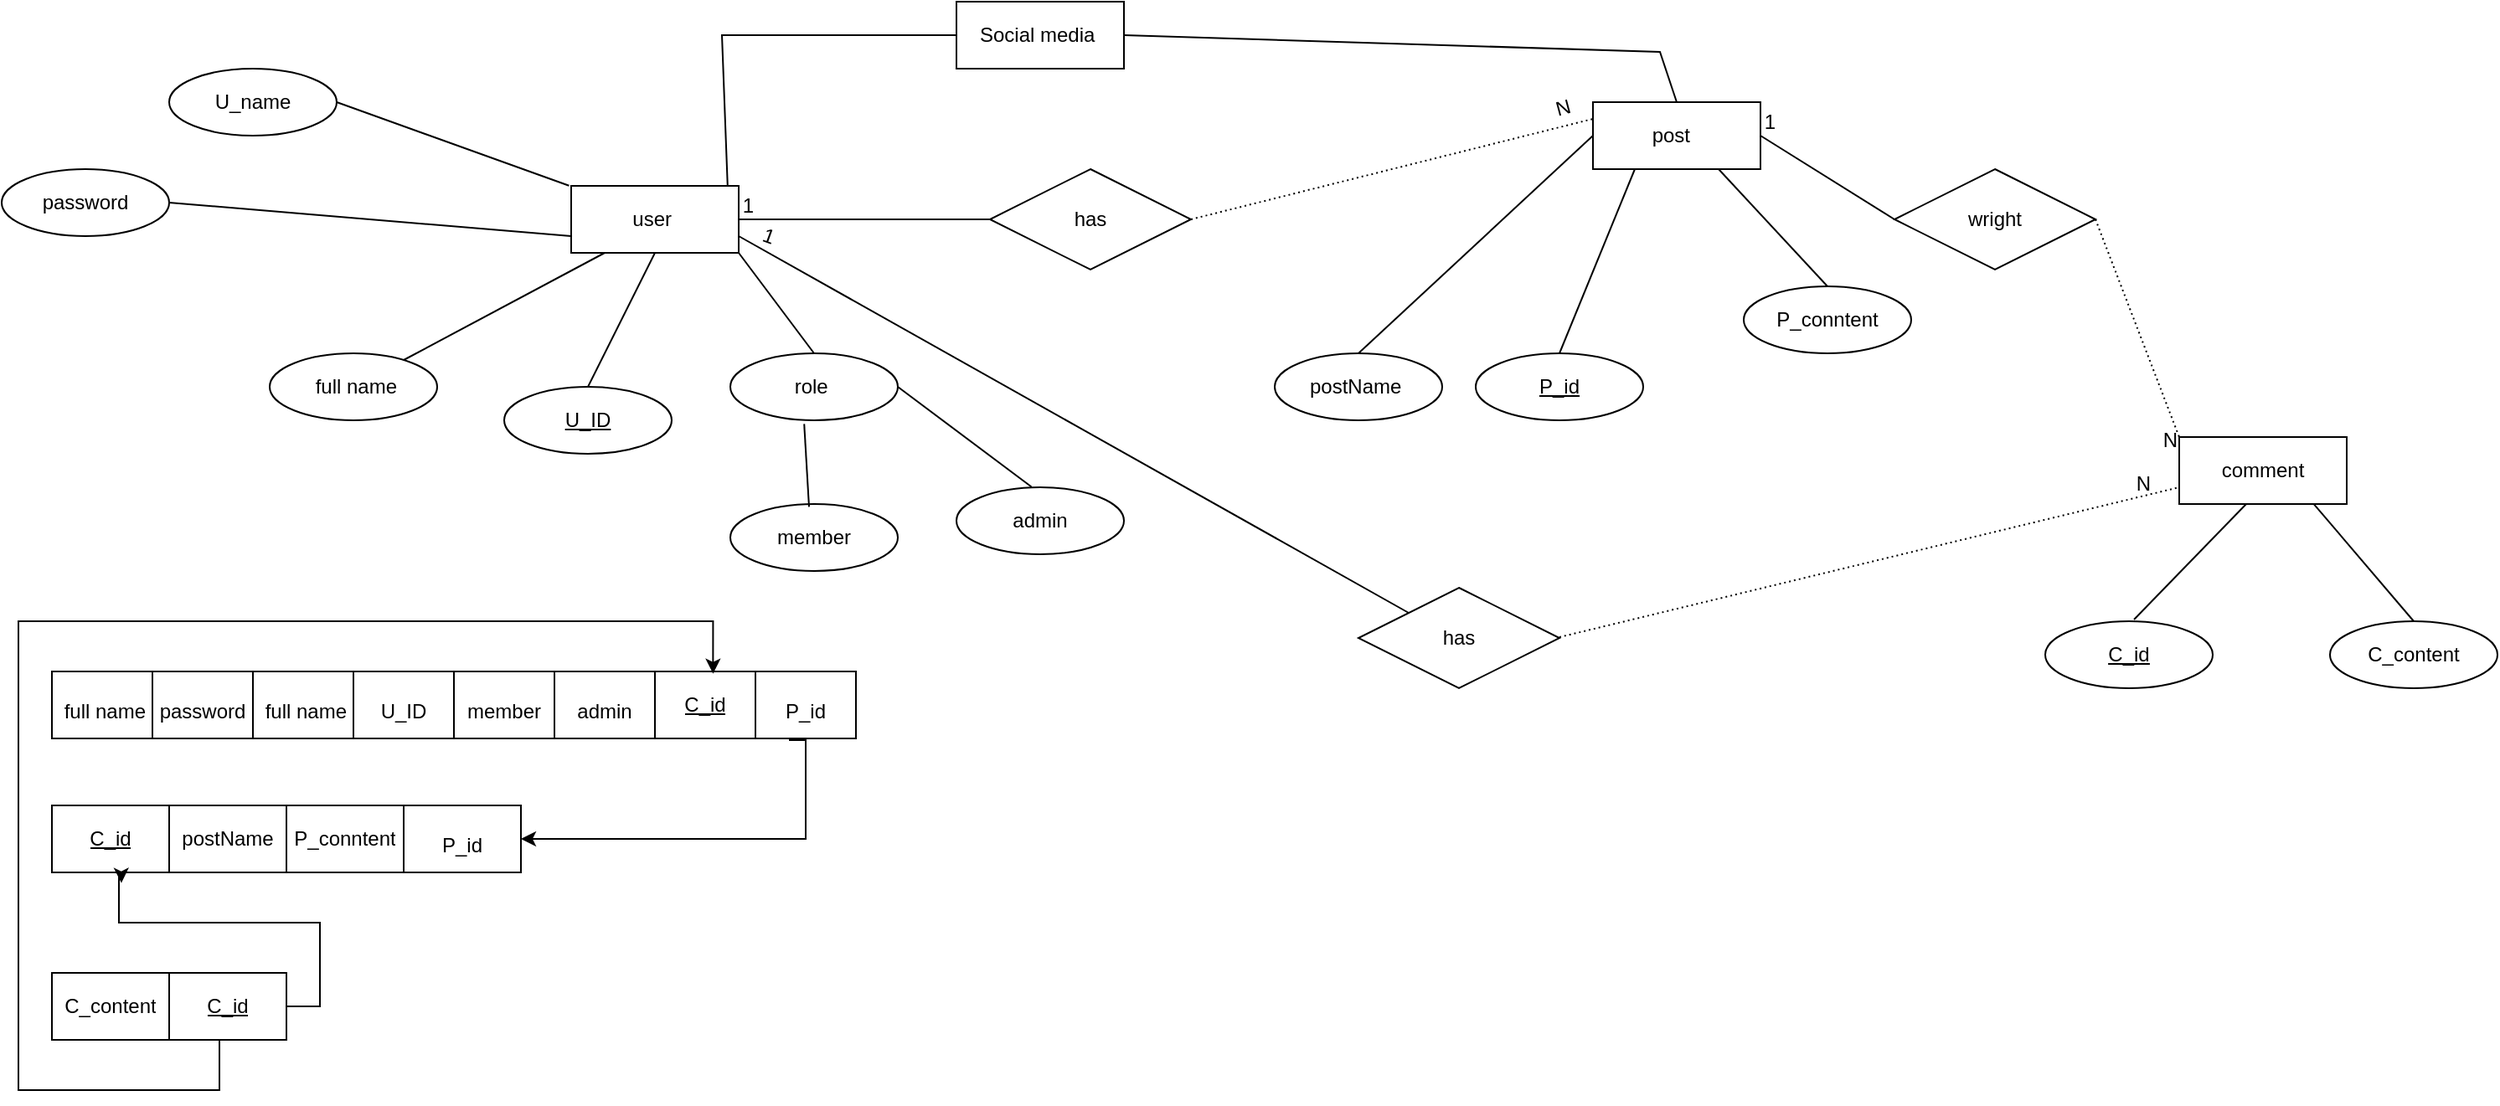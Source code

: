 <mxfile version="21.3.8" type="device">
  <diagram name="Page-1" id="gqL_k_n_ioXtpcnPL3fc">
    <mxGraphModel dx="2317" dy="737" grid="1" gridSize="10" guides="1" tooltips="1" connect="1" arrows="1" fold="1" page="1" pageScale="1" pageWidth="850" pageHeight="1100" math="0" shadow="0">
      <root>
        <mxCell id="0" />
        <mxCell id="1" parent="0" />
        <mxCell id="K68s5bXBRGEPoENQaCDu-1" value="role&amp;nbsp;" style="ellipse;whiteSpace=wrap;html=1;align=center;" parent="1" vertex="1">
          <mxGeometry x="-395" y="230" width="100" height="40" as="geometry" />
        </mxCell>
        <mxCell id="K68s5bXBRGEPoENQaCDu-2" value="Social media&amp;nbsp;" style="whiteSpace=wrap;html=1;align=center;" parent="1" vertex="1">
          <mxGeometry x="-260" y="20" width="100" height="40" as="geometry" />
        </mxCell>
        <mxCell id="K68s5bXBRGEPoENQaCDu-3" value="U_ID" style="ellipse;whiteSpace=wrap;html=1;align=center;fontStyle=4;" parent="1" vertex="1">
          <mxGeometry x="-530" y="250" width="100" height="40" as="geometry" />
        </mxCell>
        <mxCell id="K68s5bXBRGEPoENQaCDu-4" value="&amp;nbsp;full name" style="ellipse;whiteSpace=wrap;html=1;align=center;" parent="1" vertex="1">
          <mxGeometry x="-670" y="230" width="100" height="40" as="geometry" />
        </mxCell>
        <mxCell id="K68s5bXBRGEPoENQaCDu-5" value="password" style="ellipse;whiteSpace=wrap;html=1;align=center;" parent="1" vertex="1">
          <mxGeometry x="-830" y="120" width="100" height="40" as="geometry" />
        </mxCell>
        <mxCell id="K68s5bXBRGEPoENQaCDu-6" value="U_name" style="ellipse;whiteSpace=wrap;html=1;align=center;" parent="1" vertex="1">
          <mxGeometry x="-730" y="60" width="100" height="40" as="geometry" />
        </mxCell>
        <mxCell id="K68s5bXBRGEPoENQaCDu-17" value="user&amp;nbsp;" style="whiteSpace=wrap;html=1;align=center;" parent="1" vertex="1">
          <mxGeometry x="-490" y="130" width="100" height="40" as="geometry" />
        </mxCell>
        <mxCell id="K68s5bXBRGEPoENQaCDu-18" value="post&amp;nbsp;&amp;nbsp;" style="whiteSpace=wrap;html=1;align=center;" parent="1" vertex="1">
          <mxGeometry x="120" y="80" width="100" height="40" as="geometry" />
        </mxCell>
        <mxCell id="K68s5bXBRGEPoENQaCDu-26" value="postName&amp;nbsp;" style="ellipse;whiteSpace=wrap;html=1;align=center;" parent="1" vertex="1">
          <mxGeometry x="-70" y="230" width="100" height="40" as="geometry" />
        </mxCell>
        <mxCell id="K68s5bXBRGEPoENQaCDu-27" value="P_id" style="ellipse;whiteSpace=wrap;html=1;align=center;fontStyle=4;" parent="1" vertex="1">
          <mxGeometry x="50" y="230" width="100" height="40" as="geometry" />
        </mxCell>
        <mxCell id="K68s5bXBRGEPoENQaCDu-28" value="P_conntent" style="ellipse;whiteSpace=wrap;html=1;align=center;" parent="1" vertex="1">
          <mxGeometry x="210" y="190" width="100" height="40" as="geometry" />
        </mxCell>
        <mxCell id="K68s5bXBRGEPoENQaCDu-41" value="&lt;u&gt;C_id&lt;/u&gt;" style="ellipse;whiteSpace=wrap;html=1;align=center;fontStyle=4;" parent="1" vertex="1">
          <mxGeometry x="390" y="390" width="100" height="40" as="geometry" />
        </mxCell>
        <mxCell id="K68s5bXBRGEPoENQaCDu-42" value="C_content" style="ellipse;whiteSpace=wrap;html=1;align=center;" parent="1" vertex="1">
          <mxGeometry x="560" y="390" width="100" height="40" as="geometry" />
        </mxCell>
        <mxCell id="bWqxe8-dH5cdYYDnPD79-1" value="" style="endArrow=none;html=1;rounded=0;entryX=0.5;entryY=1;entryDx=0;entryDy=0;" parent="1" edge="1">
          <mxGeometry width="50" height="50" relative="1" as="geometry">
            <mxPoint x="443" y="389" as="sourcePoint" />
            <mxPoint x="510" y="320" as="targetPoint" />
          </mxGeometry>
        </mxCell>
        <mxCell id="bWqxe8-dH5cdYYDnPD79-2" value="" style="endArrow=none;html=1;rounded=0;entryX=1;entryY=1;entryDx=0;entryDy=0;exitX=0.5;exitY=0;exitDx=0;exitDy=0;" parent="1" source="K68s5bXBRGEPoENQaCDu-42" edge="1">
          <mxGeometry width="50" height="50" relative="1" as="geometry">
            <mxPoint x="450" y="390" as="sourcePoint" />
            <mxPoint x="545.355" y="314.142" as="targetPoint" />
          </mxGeometry>
        </mxCell>
        <mxCell id="bWqxe8-dH5cdYYDnPD79-3" value="" style="endArrow=none;html=1;rounded=0;entryX=0.75;entryY=1;entryDx=0;entryDy=0;exitX=0.5;exitY=0;exitDx=0;exitDy=0;" parent="1" source="K68s5bXBRGEPoENQaCDu-28" target="K68s5bXBRGEPoENQaCDu-18" edge="1">
          <mxGeometry width="50" height="50" relative="1" as="geometry">
            <mxPoint x="250" y="220" as="sourcePoint" />
            <mxPoint x="300" y="170" as="targetPoint" />
          </mxGeometry>
        </mxCell>
        <mxCell id="bWqxe8-dH5cdYYDnPD79-4" value="" style="endArrow=none;html=1;rounded=0;entryX=0.25;entryY=1;entryDx=0;entryDy=0;exitX=0.5;exitY=0;exitDx=0;exitDy=0;" parent="1" source="K68s5bXBRGEPoENQaCDu-27" target="K68s5bXBRGEPoENQaCDu-18" edge="1">
          <mxGeometry width="50" height="50" relative="1" as="geometry">
            <mxPoint x="200" y="240" as="sourcePoint" />
            <mxPoint x="250" y="190" as="targetPoint" />
          </mxGeometry>
        </mxCell>
        <mxCell id="bWqxe8-dH5cdYYDnPD79-8" value="" style="endArrow=none;html=1;rounded=0;exitX=0.5;exitY=0;exitDx=0;exitDy=0;entryX=0;entryY=0.5;entryDx=0;entryDy=0;" parent="1" source="K68s5bXBRGEPoENQaCDu-26" target="K68s5bXBRGEPoENQaCDu-18" edge="1">
          <mxGeometry width="50" height="50" relative="1" as="geometry">
            <mxPoint x="200" y="250" as="sourcePoint" />
            <mxPoint x="250" y="200" as="targetPoint" />
          </mxGeometry>
        </mxCell>
        <mxCell id="bWqxe8-dH5cdYYDnPD79-9" value="" style="endArrow=none;html=1;rounded=0;entryX=-0.013;entryY=-0.003;entryDx=0;entryDy=0;exitX=1;exitY=0.5;exitDx=0;exitDy=0;entryPerimeter=0;" parent="1" source="K68s5bXBRGEPoENQaCDu-6" target="K68s5bXBRGEPoENQaCDu-17" edge="1">
          <mxGeometry width="50" height="50" relative="1" as="geometry">
            <mxPoint x="-560" y="240" as="sourcePoint" />
            <mxPoint x="-510" y="190" as="targetPoint" />
          </mxGeometry>
        </mxCell>
        <mxCell id="bWqxe8-dH5cdYYDnPD79-10" value="" style="endArrow=none;html=1;rounded=0;exitX=1;exitY=0.5;exitDx=0;exitDy=0;entryX=0;entryY=0.75;entryDx=0;entryDy=0;" parent="1" source="K68s5bXBRGEPoENQaCDu-5" target="K68s5bXBRGEPoENQaCDu-17" edge="1">
          <mxGeometry width="50" height="50" relative="1" as="geometry">
            <mxPoint x="-520" y="220" as="sourcePoint" />
            <mxPoint x="-470" y="170" as="targetPoint" />
          </mxGeometry>
        </mxCell>
        <mxCell id="bWqxe8-dH5cdYYDnPD79-11" value="" style="endArrow=none;html=1;rounded=0;" parent="1" source="K68s5bXBRGEPoENQaCDu-4" edge="1">
          <mxGeometry width="50" height="50" relative="1" as="geometry">
            <mxPoint x="-520" y="220" as="sourcePoint" />
            <mxPoint x="-470" y="170" as="targetPoint" />
          </mxGeometry>
        </mxCell>
        <mxCell id="bWqxe8-dH5cdYYDnPD79-12" value="" style="endArrow=none;html=1;rounded=0;entryX=0.5;entryY=1;entryDx=0;entryDy=0;exitX=0.5;exitY=0;exitDx=0;exitDy=0;" parent="1" source="K68s5bXBRGEPoENQaCDu-3" target="K68s5bXBRGEPoENQaCDu-17" edge="1">
          <mxGeometry width="50" height="50" relative="1" as="geometry">
            <mxPoint x="-520" y="270" as="sourcePoint" />
            <mxPoint x="-470" y="220" as="targetPoint" />
          </mxGeometry>
        </mxCell>
        <mxCell id="bWqxe8-dH5cdYYDnPD79-13" value="" style="endArrow=none;html=1;rounded=0;dashed=1;dashPattern=1 2;exitX=1;exitY=0.5;exitDx=0;exitDy=0;entryX=0;entryY=0;entryDx=0;entryDy=0;" parent="1" source="bWqxe8-dH5cdYYDnPD79-25" target="FwuXOQPDWZtJsFWX8OQS-28" edge="1">
          <mxGeometry relative="1" as="geometry">
            <mxPoint x="400" y="180" as="sourcePoint" />
            <mxPoint x="490" y="240" as="targetPoint" />
          </mxGeometry>
        </mxCell>
        <mxCell id="bWqxe8-dH5cdYYDnPD79-15" value="" style="endArrow=none;html=1;rounded=0;exitX=1;exitY=1;exitDx=0;exitDy=0;entryX=0.5;entryY=0;entryDx=0;entryDy=0;" parent="1" source="K68s5bXBRGEPoENQaCDu-17" target="K68s5bXBRGEPoENQaCDu-1" edge="1">
          <mxGeometry relative="1" as="geometry">
            <mxPoint x="-430" y="210" as="sourcePoint" />
            <mxPoint x="-270" y="210" as="targetPoint" />
          </mxGeometry>
        </mxCell>
        <mxCell id="bWqxe8-dH5cdYYDnPD79-17" value="" style="endArrow=none;html=1;rounded=0;exitX=0.934;exitY=0.006;exitDx=0;exitDy=0;exitPerimeter=0;entryX=0;entryY=0.5;entryDx=0;entryDy=0;" parent="1" source="K68s5bXBRGEPoENQaCDu-17" target="K68s5bXBRGEPoENQaCDu-2" edge="1">
          <mxGeometry relative="1" as="geometry">
            <mxPoint x="-280" y="210" as="sourcePoint" />
            <mxPoint x="-120" y="210" as="targetPoint" />
            <Array as="points">
              <mxPoint x="-400" y="40" />
            </Array>
          </mxGeometry>
        </mxCell>
        <mxCell id="bWqxe8-dH5cdYYDnPD79-19" value="" style="endArrow=none;html=1;rounded=0;exitX=1;exitY=0.5;exitDx=0;exitDy=0;entryX=0.5;entryY=0;entryDx=0;entryDy=0;" parent="1" source="K68s5bXBRGEPoENQaCDu-2" target="K68s5bXBRGEPoENQaCDu-18" edge="1">
          <mxGeometry relative="1" as="geometry">
            <mxPoint x="-280" y="210" as="sourcePoint" />
            <mxPoint x="-120" y="210" as="targetPoint" />
            <Array as="points">
              <mxPoint x="160" y="50" />
            </Array>
          </mxGeometry>
        </mxCell>
        <mxCell id="bWqxe8-dH5cdYYDnPD79-20" value="admin" style="ellipse;whiteSpace=wrap;html=1;align=center;" parent="1" vertex="1">
          <mxGeometry x="-260" y="310" width="100" height="40" as="geometry" />
        </mxCell>
        <mxCell id="bWqxe8-dH5cdYYDnPD79-21" value="member" style="ellipse;whiteSpace=wrap;html=1;align=center;" parent="1" vertex="1">
          <mxGeometry x="-395" y="320" width="100" height="40" as="geometry" />
        </mxCell>
        <mxCell id="bWqxe8-dH5cdYYDnPD79-22" value="" style="endArrow=none;html=1;rounded=0;exitX=1;exitY=0.5;exitDx=0;exitDy=0;entryX=0.448;entryY=-0.006;entryDx=0;entryDy=0;entryPerimeter=0;" parent="1" source="K68s5bXBRGEPoENQaCDu-1" target="bWqxe8-dH5cdYYDnPD79-20" edge="1">
          <mxGeometry relative="1" as="geometry">
            <mxPoint x="-340" y="290" as="sourcePoint" />
            <mxPoint x="-180" y="290" as="targetPoint" />
          </mxGeometry>
        </mxCell>
        <mxCell id="bWqxe8-dH5cdYYDnPD79-23" value="" style="endArrow=none;html=1;rounded=0;exitX=0.441;exitY=1.054;exitDx=0;exitDy=0;exitPerimeter=0;entryX=0.47;entryY=0.042;entryDx=0;entryDy=0;entryPerimeter=0;" parent="1" source="K68s5bXBRGEPoENQaCDu-1" target="bWqxe8-dH5cdYYDnPD79-21" edge="1">
          <mxGeometry relative="1" as="geometry">
            <mxPoint x="-340" y="290" as="sourcePoint" />
            <mxPoint x="-180" y="290" as="targetPoint" />
          </mxGeometry>
        </mxCell>
        <mxCell id="bWqxe8-dH5cdYYDnPD79-25" value="wright" style="shape=rhombus;perimeter=rhombusPerimeter;whiteSpace=wrap;html=1;align=center;" parent="1" vertex="1">
          <mxGeometry x="300" y="120" width="120" height="60" as="geometry" />
        </mxCell>
        <mxCell id="bWqxe8-dH5cdYYDnPD79-27" value="" style="endArrow=none;html=1;rounded=0;exitX=1;exitY=0.5;exitDx=0;exitDy=0;entryX=0;entryY=0.5;entryDx=0;entryDy=0;" parent="1" source="K68s5bXBRGEPoENQaCDu-18" target="bWqxe8-dH5cdYYDnPD79-25" edge="1">
          <mxGeometry relative="1" as="geometry">
            <mxPoint x="240" y="170" as="sourcePoint" />
            <mxPoint x="400" y="170" as="targetPoint" />
          </mxGeometry>
        </mxCell>
        <mxCell id="bWqxe8-dH5cdYYDnPD79-36" value="N" style="resizable=0;html=1;whiteSpace=wrap;align=right;verticalAlign=bottom;" parent="1" connectable="0" vertex="1">
          <mxGeometry x="470" y="290" as="geometry" />
        </mxCell>
        <mxCell id="bWqxe8-dH5cdYYDnPD79-37" value="1" style="resizable=0;html=1;whiteSpace=wrap;align=right;verticalAlign=bottom;" parent="1" connectable="0" vertex="1">
          <mxGeometry x="230" y="100" as="geometry" />
        </mxCell>
        <mxCell id="bWqxe8-dH5cdYYDnPD79-38" value="has" style="shape=rhombus;perimeter=rhombusPerimeter;whiteSpace=wrap;html=1;align=center;" parent="1" vertex="1">
          <mxGeometry x="-240" y="120" width="120" height="60" as="geometry" />
        </mxCell>
        <mxCell id="bWqxe8-dH5cdYYDnPD79-39" value="" style="endArrow=none;html=1;rounded=0;exitX=1;exitY=0.5;exitDx=0;exitDy=0;entryX=0;entryY=0.5;entryDx=0;entryDy=0;" parent="1" source="K68s5bXBRGEPoENQaCDu-17" target="bWqxe8-dH5cdYYDnPD79-38" edge="1">
          <mxGeometry relative="1" as="geometry">
            <mxPoint x="-190" y="180" as="sourcePoint" />
            <mxPoint x="-30" y="180" as="targetPoint" />
          </mxGeometry>
        </mxCell>
        <mxCell id="bWqxe8-dH5cdYYDnPD79-40" value="" style="endArrow=none;html=1;rounded=0;dashed=1;dashPattern=1 2;entryX=0;entryY=0.25;entryDx=0;entryDy=0;exitX=1;exitY=0.5;exitDx=0;exitDy=0;" parent="1" source="bWqxe8-dH5cdYYDnPD79-38" target="K68s5bXBRGEPoENQaCDu-18" edge="1">
          <mxGeometry relative="1" as="geometry">
            <mxPoint x="-190" y="180" as="sourcePoint" />
            <mxPoint x="-30" y="180" as="targetPoint" />
          </mxGeometry>
        </mxCell>
        <mxCell id="bWqxe8-dH5cdYYDnPD79-41" value="N" style="resizable=0;html=1;whiteSpace=wrap;align=right;verticalAlign=bottom;rotation=-15;" parent="bWqxe8-dH5cdYYDnPD79-40" connectable="0" vertex="1">
          <mxGeometry x="1" relative="1" as="geometry">
            <mxPoint x="-10" as="offset" />
          </mxGeometry>
        </mxCell>
        <mxCell id="bWqxe8-dH5cdYYDnPD79-43" value="1" style="resizable=0;html=1;whiteSpace=wrap;align=right;verticalAlign=bottom;" parent="1" connectable="0" vertex="1">
          <mxGeometry x="-380" y="150" as="geometry" />
        </mxCell>
        <mxCell id="bWqxe8-dH5cdYYDnPD79-44" value="has" style="shape=rhombus;perimeter=rhombusPerimeter;whiteSpace=wrap;html=1;align=center;" parent="1" vertex="1">
          <mxGeometry x="-20" y="370" width="120" height="60" as="geometry" />
        </mxCell>
        <mxCell id="bWqxe8-dH5cdYYDnPD79-45" value="" style="endArrow=none;html=1;rounded=0;dashed=1;dashPattern=1 2;entryX=0;entryY=0.75;entryDx=0;entryDy=0;" parent="1" target="FwuXOQPDWZtJsFWX8OQS-28" edge="1">
          <mxGeometry relative="1" as="geometry">
            <mxPoint x="100" y="399.5" as="sourcePoint" />
            <mxPoint x="420" y="320" as="targetPoint" />
          </mxGeometry>
        </mxCell>
        <mxCell id="bWqxe8-dH5cdYYDnPD79-46" value="N" style="resizable=0;html=1;whiteSpace=wrap;align=right;verticalAlign=bottom;" parent="bWqxe8-dH5cdYYDnPD79-45" connectable="0" vertex="1">
          <mxGeometry x="1" relative="1" as="geometry">
            <mxPoint x="-15" y="6" as="offset" />
          </mxGeometry>
        </mxCell>
        <mxCell id="bWqxe8-dH5cdYYDnPD79-47" value="" style="endArrow=none;html=1;rounded=0;entryX=0;entryY=0;entryDx=0;entryDy=0;exitX=1;exitY=0.75;exitDx=0;exitDy=0;" parent="1" source="K68s5bXBRGEPoENQaCDu-17" target="bWqxe8-dH5cdYYDnPD79-44" edge="1">
          <mxGeometry relative="1" as="geometry">
            <mxPoint x="-270" y="300" as="sourcePoint" />
            <mxPoint x="-110" y="300" as="targetPoint" />
          </mxGeometry>
        </mxCell>
        <mxCell id="bWqxe8-dH5cdYYDnPD79-48" value="1" style="resizable=0;html=1;whiteSpace=wrap;align=right;verticalAlign=bottom;rotation=20;" parent="1" connectable="0" vertex="1">
          <mxGeometry x="-370" y="170" as="geometry" />
        </mxCell>
        <mxCell id="FwuXOQPDWZtJsFWX8OQS-1" value="" style="shape=table;startSize=0;container=1;collapsible=0;childLayout=tableLayout;" vertex="1" parent="1">
          <mxGeometry x="-800" y="420" width="300" height="40" as="geometry" />
        </mxCell>
        <mxCell id="FwuXOQPDWZtJsFWX8OQS-2" value="" style="shape=tableRow;horizontal=0;startSize=0;swimlaneHead=0;swimlaneBody=0;strokeColor=inherit;top=0;left=0;bottom=0;right=0;collapsible=0;dropTarget=0;fillColor=none;points=[[0,0.5],[1,0.5]];portConstraint=eastwest;" vertex="1" parent="FwuXOQPDWZtJsFWX8OQS-1">
          <mxGeometry width="300" height="40" as="geometry" />
        </mxCell>
        <mxCell id="FwuXOQPDWZtJsFWX8OQS-3" value="&#xa;&amp;nbsp;full name&#xa;&#xa;" style="shape=partialRectangle;html=1;whiteSpace=wrap;connectable=0;strokeColor=inherit;overflow=hidden;fillColor=none;top=0;left=0;bottom=0;right=0;pointerEvents=1;" vertex="1" parent="FwuXOQPDWZtJsFWX8OQS-2">
          <mxGeometry width="60" height="40" as="geometry">
            <mxRectangle width="60" height="40" as="alternateBounds" />
          </mxGeometry>
        </mxCell>
        <mxCell id="FwuXOQPDWZtJsFWX8OQS-4" value="&#xa;password&#xa;&#xa;" style="shape=partialRectangle;html=1;whiteSpace=wrap;connectable=0;strokeColor=inherit;overflow=hidden;fillColor=none;top=0;left=0;bottom=0;right=0;pointerEvents=1;" vertex="1" parent="FwuXOQPDWZtJsFWX8OQS-2">
          <mxGeometry x="60" width="60" height="40" as="geometry">
            <mxRectangle width="60" height="40" as="alternateBounds" />
          </mxGeometry>
        </mxCell>
        <mxCell id="FwuXOQPDWZtJsFWX8OQS-5" value="&#xa;&amp;nbsp;full name&#xa;&#xa;" style="shape=partialRectangle;html=1;whiteSpace=wrap;connectable=0;strokeColor=inherit;overflow=hidden;fillColor=none;top=0;left=0;bottom=0;right=0;pointerEvents=1;" vertex="1" parent="FwuXOQPDWZtJsFWX8OQS-2">
          <mxGeometry x="120" width="60" height="40" as="geometry">
            <mxRectangle width="60" height="40" as="alternateBounds" />
          </mxGeometry>
        </mxCell>
        <mxCell id="FwuXOQPDWZtJsFWX8OQS-6" value="&#xa;U_ID&#xa;&#xa;" style="shape=partialRectangle;html=1;whiteSpace=wrap;connectable=0;strokeColor=inherit;overflow=hidden;fillColor=none;top=0;left=0;bottom=0;right=0;pointerEvents=1;" vertex="1" parent="FwuXOQPDWZtJsFWX8OQS-2">
          <mxGeometry x="180" width="60" height="40" as="geometry">
            <mxRectangle width="60" height="40" as="alternateBounds" />
          </mxGeometry>
        </mxCell>
        <mxCell id="FwuXOQPDWZtJsFWX8OQS-7" value="&lt;br&gt;member&lt;br&gt;&lt;br&gt;" style="shape=partialRectangle;html=1;whiteSpace=wrap;connectable=0;strokeColor=inherit;overflow=hidden;fillColor=none;top=0;left=0;bottom=0;right=0;pointerEvents=1;" vertex="1" parent="FwuXOQPDWZtJsFWX8OQS-2">
          <mxGeometry x="240" width="60" height="40" as="geometry">
            <mxRectangle width="60" height="40" as="alternateBounds" />
          </mxGeometry>
        </mxCell>
        <mxCell id="FwuXOQPDWZtJsFWX8OQS-15" value="" style="shape=table;startSize=0;container=1;collapsible=0;childLayout=tableLayout;" vertex="1" parent="1">
          <mxGeometry x="-500" y="420" width="60" height="40" as="geometry" />
        </mxCell>
        <mxCell id="FwuXOQPDWZtJsFWX8OQS-16" value="" style="shape=tableRow;horizontal=0;startSize=0;swimlaneHead=0;swimlaneBody=0;strokeColor=inherit;top=0;left=0;bottom=0;right=0;collapsible=0;dropTarget=0;fillColor=none;points=[[0,0.5],[1,0.5]];portConstraint=eastwest;" vertex="1" parent="FwuXOQPDWZtJsFWX8OQS-15">
          <mxGeometry width="60" height="40" as="geometry" />
        </mxCell>
        <mxCell id="FwuXOQPDWZtJsFWX8OQS-17" value="&#xa;admin&#xa;&#xa;" style="shape=partialRectangle;html=1;whiteSpace=wrap;connectable=0;strokeColor=inherit;overflow=hidden;fillColor=none;top=0;left=0;bottom=0;right=0;pointerEvents=1;" vertex="1" parent="FwuXOQPDWZtJsFWX8OQS-16">
          <mxGeometry width="60" height="40" as="geometry">
            <mxRectangle width="60" height="40" as="alternateBounds" />
          </mxGeometry>
        </mxCell>
        <mxCell id="FwuXOQPDWZtJsFWX8OQS-18" value="" style="shape=table;startSize=0;container=1;collapsible=0;childLayout=tableLayout;" vertex="1" parent="1">
          <mxGeometry x="-800" y="500" width="280" height="40" as="geometry" />
        </mxCell>
        <mxCell id="FwuXOQPDWZtJsFWX8OQS-19" value="" style="shape=tableRow;horizontal=0;startSize=0;swimlaneHead=0;swimlaneBody=0;strokeColor=inherit;top=0;left=0;bottom=0;right=0;collapsible=0;dropTarget=0;fillColor=none;points=[[0,0.5],[1,0.5]];portConstraint=eastwest;" vertex="1" parent="FwuXOQPDWZtJsFWX8OQS-18">
          <mxGeometry width="280" height="40" as="geometry" />
        </mxCell>
        <mxCell id="FwuXOQPDWZtJsFWX8OQS-33" value="&lt;u&gt;C_id&lt;/u&gt;" style="shape=partialRectangle;html=1;whiteSpace=wrap;connectable=0;strokeColor=inherit;overflow=hidden;fillColor=none;top=0;left=0;bottom=0;right=0;pointerEvents=1;" vertex="1" parent="FwuXOQPDWZtJsFWX8OQS-19">
          <mxGeometry width="70" height="40" as="geometry">
            <mxRectangle width="70" height="40" as="alternateBounds" />
          </mxGeometry>
        </mxCell>
        <mxCell id="FwuXOQPDWZtJsFWX8OQS-20" value="postName " style="shape=partialRectangle;html=1;whiteSpace=wrap;connectable=0;strokeColor=inherit;overflow=hidden;fillColor=none;top=0;left=0;bottom=0;right=0;pointerEvents=1;" vertex="1" parent="FwuXOQPDWZtJsFWX8OQS-19">
          <mxGeometry x="70" width="70" height="40" as="geometry">
            <mxRectangle width="70" height="40" as="alternateBounds" />
          </mxGeometry>
        </mxCell>
        <mxCell id="FwuXOQPDWZtJsFWX8OQS-21" value="P_conntent" style="shape=partialRectangle;html=1;whiteSpace=wrap;connectable=0;strokeColor=inherit;overflow=hidden;fillColor=none;top=0;left=0;bottom=0;right=0;pointerEvents=1;" vertex="1" parent="FwuXOQPDWZtJsFWX8OQS-19">
          <mxGeometry x="140" width="70" height="40" as="geometry">
            <mxRectangle width="70" height="40" as="alternateBounds" />
          </mxGeometry>
        </mxCell>
        <mxCell id="FwuXOQPDWZtJsFWX8OQS-22" value="&#xa;P_id&#xa;&#xa;" style="shape=partialRectangle;html=1;whiteSpace=wrap;connectable=0;strokeColor=inherit;overflow=hidden;fillColor=none;top=0;left=0;bottom=0;right=0;pointerEvents=1;" vertex="1" parent="FwuXOQPDWZtJsFWX8OQS-19">
          <mxGeometry x="210" width="70" height="40" as="geometry">
            <mxRectangle width="70" height="40" as="alternateBounds" />
          </mxGeometry>
        </mxCell>
        <mxCell id="FwuXOQPDWZtJsFWX8OQS-23" value="" style="shape=table;startSize=0;container=1;collapsible=0;childLayout=tableLayout;" vertex="1" parent="1">
          <mxGeometry x="-440" y="420" width="120" height="40" as="geometry" />
        </mxCell>
        <mxCell id="FwuXOQPDWZtJsFWX8OQS-24" value="" style="shape=tableRow;horizontal=0;startSize=0;swimlaneHead=0;swimlaneBody=0;strokeColor=inherit;top=0;left=0;bottom=0;right=0;collapsible=0;dropTarget=0;fillColor=none;points=[[0,0.5],[1,0.5]];portConstraint=eastwest;" vertex="1" parent="FwuXOQPDWZtJsFWX8OQS-23">
          <mxGeometry width="120" height="40" as="geometry" />
        </mxCell>
        <mxCell id="FwuXOQPDWZtJsFWX8OQS-35" value="&lt;u&gt;C_id&lt;/u&gt;" style="shape=partialRectangle;html=1;whiteSpace=wrap;connectable=0;strokeColor=inherit;overflow=hidden;fillColor=none;top=0;left=0;bottom=0;right=0;pointerEvents=1;" vertex="1" parent="FwuXOQPDWZtJsFWX8OQS-24">
          <mxGeometry width="60" height="40" as="geometry">
            <mxRectangle width="60" height="40" as="alternateBounds" />
          </mxGeometry>
        </mxCell>
        <mxCell id="FwuXOQPDWZtJsFWX8OQS-25" value="&#xa;P_id&#xa;&#xa;" style="shape=partialRectangle;html=1;whiteSpace=wrap;connectable=0;strokeColor=inherit;overflow=hidden;fillColor=none;top=0;left=0;bottom=0;right=0;pointerEvents=1;" vertex="1" parent="FwuXOQPDWZtJsFWX8OQS-24">
          <mxGeometry x="60" width="60" height="40" as="geometry">
            <mxRectangle width="60" height="40" as="alternateBounds" />
          </mxGeometry>
        </mxCell>
        <mxCell id="FwuXOQPDWZtJsFWX8OQS-26" style="edgeStyle=orthogonalEdgeStyle;rounded=0;orthogonalLoop=1;jettySize=auto;html=1;entryX=1;entryY=0.5;entryDx=0;entryDy=0;" edge="1" parent="1" target="FwuXOQPDWZtJsFWX8OQS-19">
          <mxGeometry relative="1" as="geometry">
            <mxPoint x="-360" y="461" as="sourcePoint" />
            <Array as="points">
              <mxPoint x="-350" y="461" />
              <mxPoint x="-350" y="520" />
            </Array>
          </mxGeometry>
        </mxCell>
        <mxCell id="FwuXOQPDWZtJsFWX8OQS-28" value="comment" style="whiteSpace=wrap;html=1;align=center;" vertex="1" parent="1">
          <mxGeometry x="470" y="280" width="100" height="40" as="geometry" />
        </mxCell>
        <mxCell id="FwuXOQPDWZtJsFWX8OQS-29" value="" style="shape=table;startSize=0;container=1;collapsible=0;childLayout=tableLayout;" vertex="1" parent="1">
          <mxGeometry x="-800" y="600" width="140" height="40" as="geometry" />
        </mxCell>
        <mxCell id="FwuXOQPDWZtJsFWX8OQS-30" value="" style="shape=tableRow;horizontal=0;startSize=0;swimlaneHead=0;swimlaneBody=0;strokeColor=inherit;top=0;left=0;bottom=0;right=0;collapsible=0;dropTarget=0;fillColor=none;points=[[0,0.5],[1,0.5]];portConstraint=eastwest;" vertex="1" parent="FwuXOQPDWZtJsFWX8OQS-29">
          <mxGeometry width="140" height="40" as="geometry" />
        </mxCell>
        <mxCell id="FwuXOQPDWZtJsFWX8OQS-31" value="C_content" style="shape=partialRectangle;html=1;whiteSpace=wrap;connectable=0;strokeColor=inherit;overflow=hidden;fillColor=none;top=0;left=0;bottom=0;right=0;pointerEvents=1;" vertex="1" parent="FwuXOQPDWZtJsFWX8OQS-30">
          <mxGeometry width="70" height="40" as="geometry">
            <mxRectangle width="70" height="40" as="alternateBounds" />
          </mxGeometry>
        </mxCell>
        <mxCell id="FwuXOQPDWZtJsFWX8OQS-32" value="&lt;u&gt;C_id&lt;/u&gt;" style="shape=partialRectangle;html=1;whiteSpace=wrap;connectable=0;strokeColor=inherit;overflow=hidden;fillColor=none;top=0;left=0;bottom=0;right=0;pointerEvents=1;" vertex="1" parent="FwuXOQPDWZtJsFWX8OQS-30">
          <mxGeometry x="70" width="70" height="40" as="geometry">
            <mxRectangle width="70" height="40" as="alternateBounds" />
          </mxGeometry>
        </mxCell>
        <mxCell id="FwuXOQPDWZtJsFWX8OQS-34" style="edgeStyle=orthogonalEdgeStyle;rounded=0;orthogonalLoop=1;jettySize=auto;html=1;entryX=0.148;entryY=1.158;entryDx=0;entryDy=0;entryPerimeter=0;" edge="1" parent="1" source="FwuXOQPDWZtJsFWX8OQS-30" target="FwuXOQPDWZtJsFWX8OQS-19">
          <mxGeometry relative="1" as="geometry">
            <Array as="points">
              <mxPoint x="-640" y="620" />
              <mxPoint x="-640" y="570" />
              <mxPoint x="-760" y="570" />
              <mxPoint x="-760" y="540" />
            </Array>
          </mxGeometry>
        </mxCell>
        <mxCell id="FwuXOQPDWZtJsFWX8OQS-36" style="edgeStyle=orthogonalEdgeStyle;rounded=0;orthogonalLoop=1;jettySize=auto;html=1;entryX=0.289;entryY=0.033;entryDx=0;entryDy=0;entryPerimeter=0;" edge="1" parent="1" source="FwuXOQPDWZtJsFWX8OQS-30" target="FwuXOQPDWZtJsFWX8OQS-24">
          <mxGeometry relative="1" as="geometry">
            <Array as="points">
              <mxPoint x="-700" y="670" />
              <mxPoint x="-820" y="670" />
              <mxPoint x="-820" y="390" />
              <mxPoint x="-405" y="390" />
            </Array>
          </mxGeometry>
        </mxCell>
      </root>
    </mxGraphModel>
  </diagram>
</mxfile>
